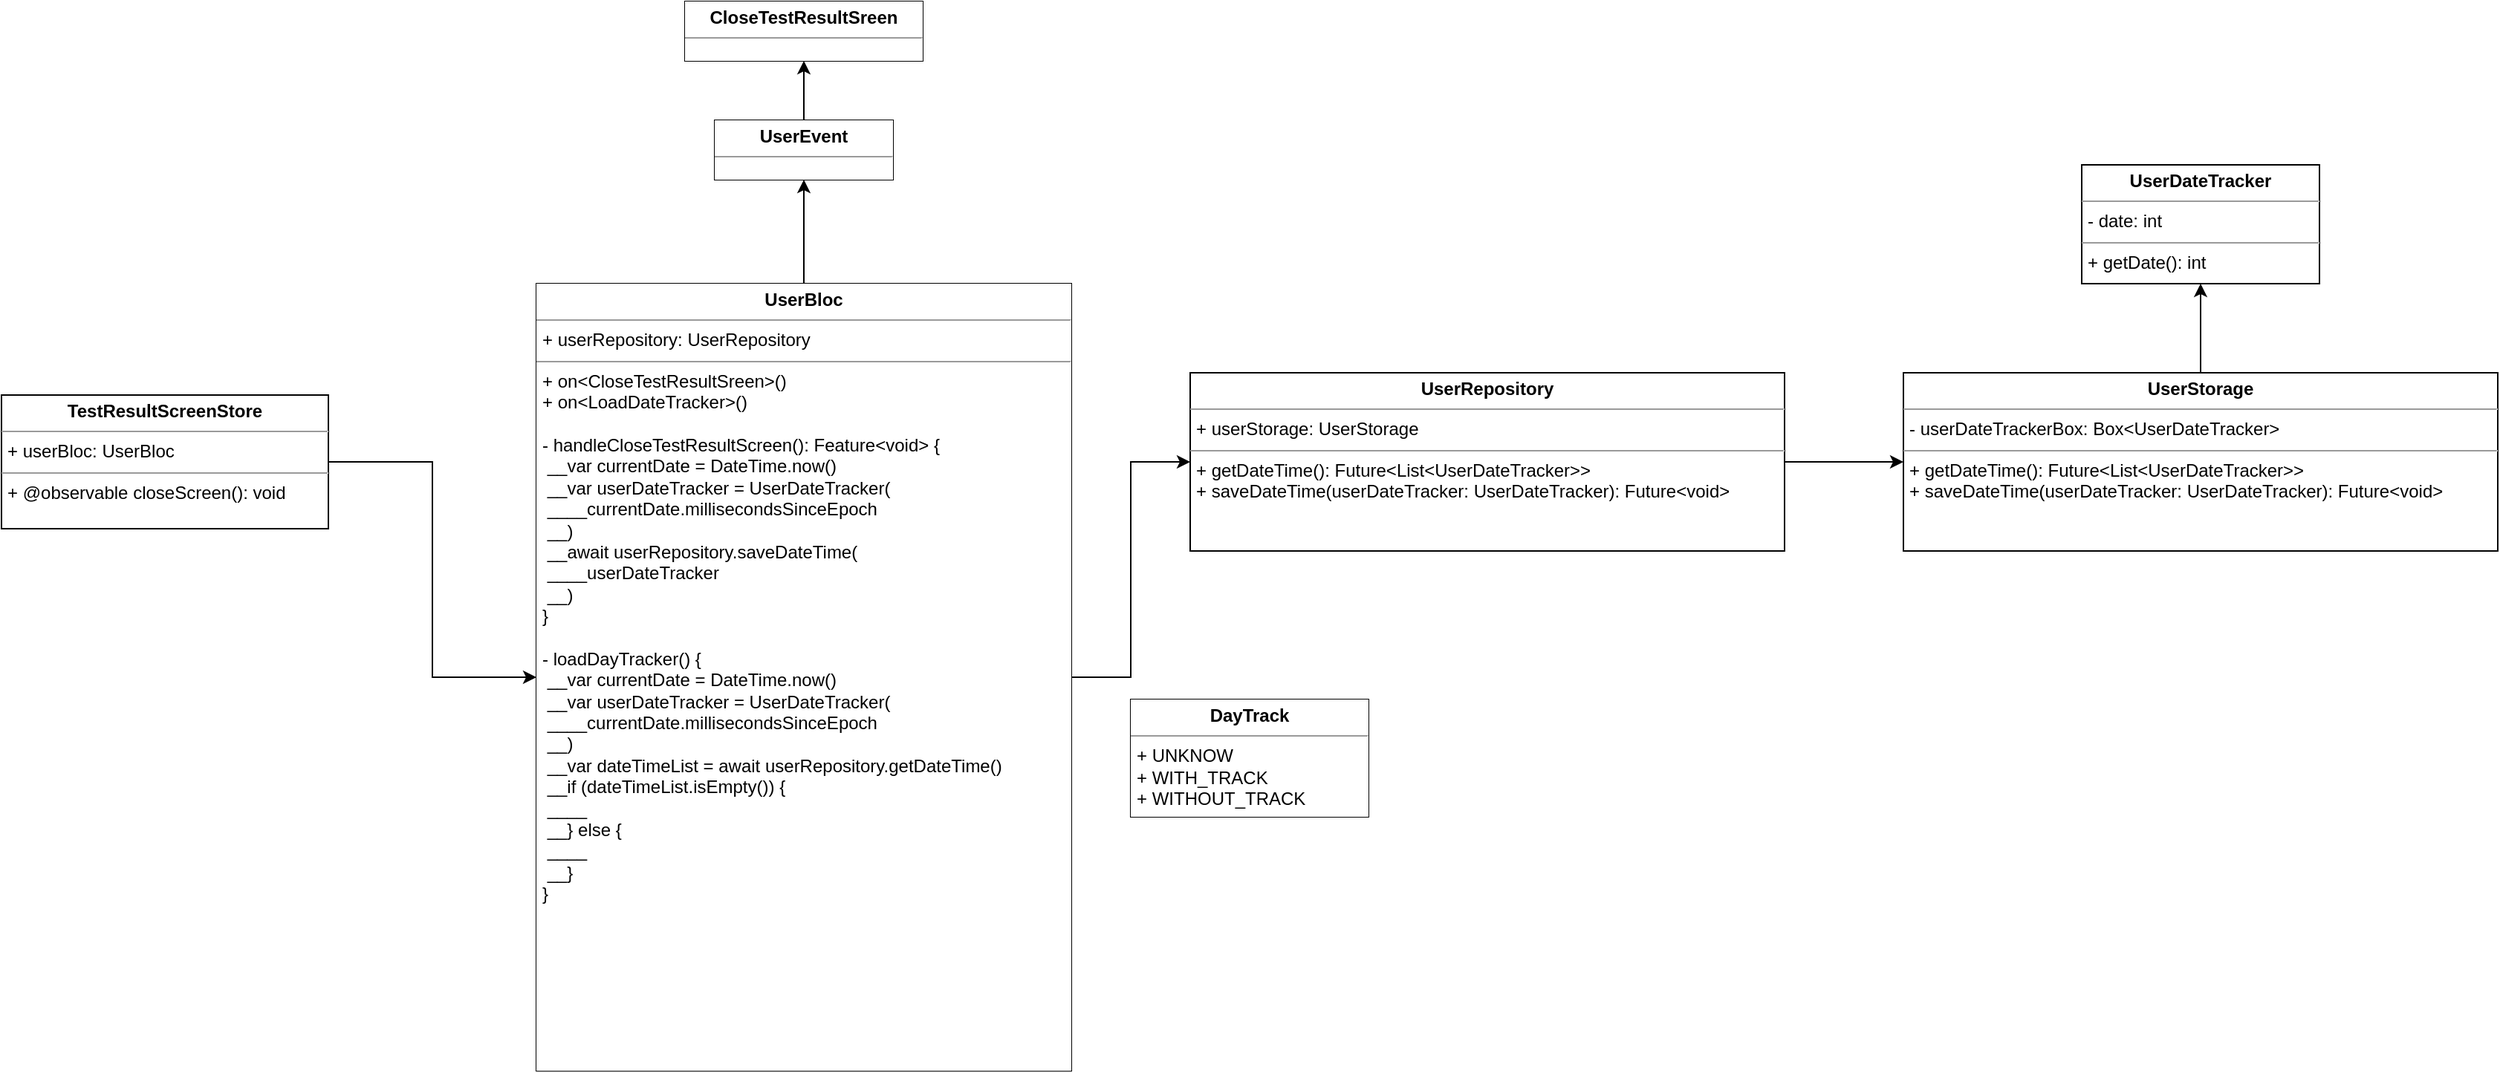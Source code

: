 <mxfile version="15.6.8" type="github">
  <diagram id="9d2RoXK69UnaC7xoSkB3" name="Page-1">
    <mxGraphModel dx="813" dy="1600" grid="1" gridSize="10" guides="1" tooltips="1" connect="1" arrows="1" fold="1" page="1" pageScale="1" pageWidth="827" pageHeight="1169" math="0" shadow="0">
      <root>
        <mxCell id="0" />
        <mxCell id="1" parent="0" />
        <mxCell id="VcvT0qphC9pRDbEFQ06--15" style="edgeStyle=orthogonalEdgeStyle;rounded=0;orthogonalLoop=1;jettySize=auto;html=1;entryX=0.5;entryY=1;entryDx=0;entryDy=0;fontColor=default;strokeColor=default;fillColor=default;labelBackgroundColor=default;" parent="1" source="VcvT0qphC9pRDbEFQ06--1" target="VcvT0qphC9pRDbEFQ06--2" edge="1">
          <mxGeometry relative="1" as="geometry" />
        </mxCell>
        <mxCell id="VcvT0qphC9pRDbEFQ06--20" style="edgeStyle=orthogonalEdgeStyle;rounded=0;orthogonalLoop=1;jettySize=auto;html=1;entryX=0;entryY=0.5;entryDx=0;entryDy=0;fontColor=default;strokeColor=default;fillColor=default;" parent="1" source="VcvT0qphC9pRDbEFQ06--1" target="VcvT0qphC9pRDbEFQ06--6" edge="1">
          <mxGeometry relative="1" as="geometry" />
        </mxCell>
        <mxCell id="VcvT0qphC9pRDbEFQ06--1" value="&lt;p style=&quot;margin: 0px ; margin-top: 4px ; text-align: center&quot;&gt;&lt;b&gt;UserBloc&lt;/b&gt;&lt;/p&gt;&lt;hr size=&quot;1&quot;&gt;&lt;p style=&quot;margin: 0px ; margin-left: 4px&quot;&gt;+ userRepository: UserRepository&lt;/p&gt;&lt;hr size=&quot;1&quot;&gt;&lt;p style=&quot;margin: 0px ; margin-left: 4px&quot;&gt;+ on&amp;lt;CloseTestResultSreen&amp;gt;()&lt;/p&gt;&lt;p style=&quot;margin: 0px ; margin-left: 4px&quot;&gt;+ on&amp;lt;LoadDateTracker&amp;gt;()&lt;/p&gt;&lt;p style=&quot;margin: 0px ; margin-left: 4px&quot;&gt;&lt;br&gt;&lt;/p&gt;&lt;p style=&quot;margin: 0px ; margin-left: 4px&quot;&gt;- handleCloseTestResultScreen(): Feature&amp;lt;void&amp;gt; {&lt;/p&gt;&lt;p style=&quot;margin: 0px ; margin-left: 4px&quot;&gt;&lt;span&gt; &lt;/span&gt;&lt;span&gt; &lt;/span&gt;&lt;span style=&quot;white-space: pre&quot;&gt; __&lt;/span&gt;var currentDate = DateTime.now()&lt;/p&gt;&lt;p style=&quot;margin: 0px ; margin-left: 4px&quot;&gt;&lt;span&gt; &lt;/span&gt;&lt;span&gt; &lt;/span&gt;&lt;span style=&quot;white-space: pre&quot;&gt; __&lt;/span&gt;var userDateTracker = UserDateTracker(&lt;/p&gt;&lt;p style=&quot;margin: 0px ; margin-left: 4px&quot;&gt;&lt;span style=&quot;white-space: pre&quot;&gt; ____&lt;/span&gt;currentDate.millisecondsSinceEpoch&lt;/p&gt;&lt;p style=&quot;margin: 0px ; margin-left: 4px&quot;&gt;&lt;span style=&quot;white-space: pre&quot;&gt; __&lt;/span&gt;)&lt;/p&gt;&lt;p style=&quot;margin: 0px ; margin-left: 4px&quot;&gt;&lt;span&gt; &lt;span&gt; &lt;/span&gt;&lt;/span&gt;&lt;/p&gt;&lt;p style=&quot;margin: 0px ; margin-left: 4px&quot;&gt;&lt;span&gt; &lt;/span&gt;&lt;span&gt; &lt;span&gt; &lt;/span&gt;&lt;span style=&quot;white-space: pre&quot;&gt; __&lt;/span&gt;a&lt;/span&gt;wait userRepository.saveDateTime(&lt;/p&gt;&lt;p style=&quot;margin: 0px ; margin-left: 4px&quot;&gt;&lt;span&gt; &lt;/span&gt;&lt;span&gt; &lt;/span&gt;&lt;span&gt; &lt;/span&gt;&lt;span style=&quot;white-space: pre&quot;&gt; ____&lt;/span&gt;userDateTracker&lt;/p&gt;&lt;p style=&quot;margin: 0px ; margin-left: 4px&quot;&gt;&lt;span&gt; &lt;/span&gt;&lt;span&gt; &lt;/span&gt;&lt;span style=&quot;white-space: pre&quot;&gt; __&lt;/span&gt;)&lt;/p&gt;&lt;p style=&quot;margin: 0px ; margin-left: 4px&quot;&gt;}&lt;/p&gt;&lt;p style=&quot;margin: 0px ; margin-left: 4px&quot;&gt;&lt;br&gt;&lt;/p&gt;&lt;p style=&quot;margin: 0px ; margin-left: 4px&quot;&gt;- loadDayTracker() {&lt;/p&gt;&lt;p style=&quot;margin: 0px ; margin-left: 4px&quot;&gt;&lt;span style=&quot;white-space: pre&quot;&gt; __&lt;/span&gt;var currentDate = DateTime.now()&lt;br&gt;&lt;/p&gt;&lt;p style=&quot;margin: 0px ; margin-left: 4px&quot;&gt;&lt;span style=&quot;white-space: pre&quot;&gt; __&lt;/span&gt;var userDateTracker = UserDateTracker(&lt;/p&gt;&lt;p style=&quot;margin: 0px ; margin-left: 4px&quot;&gt;&lt;span style=&quot;white-space: pre&quot;&gt; ____c&lt;/span&gt;urrentDate.millisecondsSinceEpoch&lt;/p&gt;&lt;p style=&quot;margin: 0px ; margin-left: 4px&quot;&gt;&lt;span style=&quot;white-space: pre&quot;&gt; __&lt;/span&gt;)&lt;br&gt;&lt;/p&gt;&lt;p style=&quot;margin: 0px ; margin-left: 4px&quot;&gt;&lt;span style=&quot;white-space: pre&quot;&gt; __&lt;/span&gt;var dateTimeList = await userRepository.getDateTime()&lt;br&gt;&lt;/p&gt;&lt;p style=&quot;margin: 0px ; margin-left: 4px&quot;&gt;&amp;nbsp;__if (dateTimeList.isEmpty()) {&lt;/p&gt;&lt;p style=&quot;margin: 0px ; margin-left: 4px&quot;&gt;&amp;nbsp;____&lt;/p&gt;&lt;p style=&quot;margin: 0px ; margin-left: 4px&quot;&gt;&amp;nbsp;__} else {&lt;/p&gt;&lt;p style=&quot;margin: 0px ; margin-left: 4px&quot;&gt;&amp;nbsp;____&lt;/p&gt;&lt;p style=&quot;margin: 0px ; margin-left: 4px&quot;&gt;&amp;nbsp;__}&lt;/p&gt;&lt;p style=&quot;margin: 0px ; margin-left: 4px&quot;&gt;}&lt;/p&gt;" style="verticalAlign=top;align=left;overflow=fill;fontSize=12;fontFamily=Helvetica;html=1;fillColor=default;strokeColor=default;fontColor=default;labelBackgroundColor=default;" parent="1" vertex="1">
          <mxGeometry x="400" y="160" width="360" height="530" as="geometry" />
        </mxCell>
        <mxCell id="VcvT0qphC9pRDbEFQ06--16" style="edgeStyle=orthogonalEdgeStyle;rounded=0;orthogonalLoop=1;jettySize=auto;html=1;entryX=0.5;entryY=1;entryDx=0;entryDy=0;fontColor=default;strokeColor=default;fillColor=default;labelBackgroundColor=default;" parent="1" source="VcvT0qphC9pRDbEFQ06--2" target="VcvT0qphC9pRDbEFQ06--8" edge="1">
          <mxGeometry relative="1" as="geometry" />
        </mxCell>
        <mxCell id="VcvT0qphC9pRDbEFQ06--2" value="&lt;p style=&quot;margin: 0px ; margin-top: 4px ; text-align: center&quot;&gt;&lt;b&gt;UserEvent&lt;/b&gt;&lt;/p&gt;&lt;hr size=&quot;1&quot;&gt;&lt;p style=&quot;margin: 0px ; margin-left: 4px&quot;&gt;&lt;br&gt;&lt;/p&gt;" style="verticalAlign=top;align=left;overflow=fill;fontSize=12;fontFamily=Helvetica;html=1;fillColor=default;strokeColor=default;fontColor=default;labelBackgroundColor=default;" parent="1" vertex="1">
          <mxGeometry x="520" y="50" width="120" height="40" as="geometry" />
        </mxCell>
        <mxCell id="VcvT0qphC9pRDbEFQ06--23" style="edgeStyle=orthogonalEdgeStyle;rounded=0;orthogonalLoop=1;jettySize=auto;html=1;entryX=0;entryY=0.5;entryDx=0;entryDy=0;fontColor=default;strokeColor=default;fillColor=default;" parent="1" source="VcvT0qphC9pRDbEFQ06--4" target="VcvT0qphC9pRDbEFQ06--1" edge="1">
          <mxGeometry relative="1" as="geometry" />
        </mxCell>
        <mxCell id="VcvT0qphC9pRDbEFQ06--4" value="&lt;p style=&quot;margin: 0px ; margin-top: 4px ; text-align: center&quot;&gt;&lt;b&gt;TestResultScreenStore&lt;/b&gt;&lt;/p&gt;&lt;hr size=&quot;1&quot;&gt;&lt;p style=&quot;margin: 0px ; margin-left: 4px&quot;&gt;+ userBloc: UserBloc&lt;/p&gt;&lt;hr size=&quot;1&quot;&gt;&lt;p style=&quot;margin: 0px ; margin-left: 4px&quot;&gt;+ @observable closeScreen(): void&lt;/p&gt;" style="verticalAlign=top;align=left;overflow=fill;fontSize=12;fontFamily=Helvetica;html=1;fontColor=default;strokeColor=default;fillColor=default;" parent="1" vertex="1">
          <mxGeometry x="40" y="235" width="220" height="90" as="geometry" />
        </mxCell>
        <mxCell id="VcvT0qphC9pRDbEFQ06--22" style="edgeStyle=orthogonalEdgeStyle;rounded=0;orthogonalLoop=1;jettySize=auto;html=1;entryX=0.5;entryY=1;entryDx=0;entryDy=0;fontColor=default;strokeColor=default;fillColor=default;" parent="1" source="VcvT0qphC9pRDbEFQ06--5" target="VcvT0qphC9pRDbEFQ06--7" edge="1">
          <mxGeometry relative="1" as="geometry" />
        </mxCell>
        <mxCell id="VcvT0qphC9pRDbEFQ06--5" value="&lt;p style=&quot;margin: 0px ; margin-top: 4px ; text-align: center&quot;&gt;&lt;b&gt;UserStorage&lt;/b&gt;&lt;/p&gt;&lt;hr size=&quot;1&quot;&gt;&lt;p style=&quot;margin: 0px ; margin-left: 4px&quot;&gt;- userDateTrackerBox: Box&amp;lt;UserDateTracker&amp;gt;&lt;/p&gt;&lt;hr size=&quot;1&quot;&gt;&lt;p style=&quot;margin: 0px ; margin-left: 4px&quot;&gt;+ getDateTime(): Future&amp;lt;List&amp;lt;UserDateTracker&amp;gt;&amp;gt;&lt;/p&gt;&lt;p style=&quot;margin: 0px ; margin-left: 4px&quot;&gt;+ saveDateTime(userDateTracker: UserDateTracker): Future&amp;lt;void&amp;gt;&lt;/p&gt;" style="verticalAlign=top;align=left;overflow=fill;fontSize=12;fontFamily=Helvetica;html=1;fontColor=default;strokeColor=default;fillColor=default;" parent="1" vertex="1">
          <mxGeometry x="1320" y="220" width="400" height="120" as="geometry" />
        </mxCell>
        <mxCell id="VcvT0qphC9pRDbEFQ06--21" style="edgeStyle=orthogonalEdgeStyle;rounded=0;orthogonalLoop=1;jettySize=auto;html=1;entryX=0;entryY=0.5;entryDx=0;entryDy=0;fontColor=default;strokeColor=default;fillColor=default;" parent="1" source="VcvT0qphC9pRDbEFQ06--6" target="VcvT0qphC9pRDbEFQ06--5" edge="1">
          <mxGeometry relative="1" as="geometry" />
        </mxCell>
        <mxCell id="VcvT0qphC9pRDbEFQ06--6" value="&lt;p style=&quot;margin: 0px ; margin-top: 4px ; text-align: center&quot;&gt;&lt;b&gt;UserRepository&lt;/b&gt;&lt;/p&gt;&lt;hr size=&quot;1&quot;&gt;&lt;p style=&quot;margin: 0px ; margin-left: 4px&quot;&gt;+ userStorage: UserStorage&lt;/p&gt;&lt;hr size=&quot;1&quot;&gt;&lt;p style=&quot;margin: 0px ; margin-left: 4px&quot;&gt;+ getDateTime(): Future&amp;lt;List&amp;lt;UserDateTracker&amp;gt;&amp;gt;&lt;/p&gt;&lt;p style=&quot;margin: 0px ; margin-left: 4px&quot;&gt;+ saveDateTime(userDateTracker: UserDateTracker): Future&amp;lt;void&amp;gt;&lt;/p&gt;" style="verticalAlign=top;align=left;overflow=fill;fontSize=12;fontFamily=Helvetica;html=1;fontColor=default;strokeColor=default;fillColor=default;" parent="1" vertex="1">
          <mxGeometry x="840" y="220" width="400" height="120" as="geometry" />
        </mxCell>
        <mxCell id="VcvT0qphC9pRDbEFQ06--7" value="&lt;p style=&quot;margin: 0px ; margin-top: 4px ; text-align: center&quot;&gt;&lt;b&gt;UserDateTracker&lt;/b&gt;&lt;/p&gt;&lt;hr size=&quot;1&quot;&gt;&lt;p style=&quot;margin: 0px ; margin-left: 4px&quot;&gt;&lt;span&gt;- date: int&lt;/span&gt;&lt;br&gt;&lt;/p&gt;&lt;hr size=&quot;1&quot;&gt;&lt;p style=&quot;margin: 0px ; margin-left: 4px&quot;&gt;+ getDate(): int&lt;/p&gt;" style="verticalAlign=top;align=left;overflow=fill;fontSize=12;fontFamily=Helvetica;html=1;fontColor=default;strokeColor=default;fillColor=default;" parent="1" vertex="1">
          <mxGeometry x="1440" y="80" width="160" height="80" as="geometry" />
        </mxCell>
        <mxCell id="VcvT0qphC9pRDbEFQ06--8" value="&lt;p style=&quot;margin: 0px ; margin-top: 4px ; text-align: center&quot;&gt;&lt;b&gt;CloseTestResultSreen&lt;/b&gt;&lt;br&gt;&lt;/p&gt;&lt;hr size=&quot;1&quot;&gt;&lt;p style=&quot;margin: 0px ; margin-left: 4px&quot;&gt;&lt;br&gt;&lt;/p&gt;" style="verticalAlign=top;align=left;overflow=fill;fontSize=12;fontFamily=Helvetica;html=1;fillColor=default;strokeColor=default;fontColor=default;labelBackgroundColor=default;" parent="1" vertex="1">
          <mxGeometry x="500" y="-30" width="160" height="40" as="geometry" />
        </mxCell>
        <mxCell id="VcvT0qphC9pRDbEFQ06--24" value="&lt;p style=&quot;margin: 0px ; margin-top: 4px ; text-align: center&quot;&gt;&lt;b&gt;DayTrack&lt;/b&gt;&lt;/p&gt;&lt;hr size=&quot;1&quot;&gt;&lt;p style=&quot;margin: 0px ; margin-left: 4px&quot;&gt;+ UNKNOW&lt;br&gt;+ WITH_TRACK&lt;/p&gt;&lt;p style=&quot;margin: 0px ; margin-left: 4px&quot;&gt;+ WITHOUT_TRACK&lt;/p&gt;" style="verticalAlign=top;align=left;overflow=fill;fontSize=12;fontFamily=Helvetica;html=1;labelBackgroundColor=default;fontColor=default;strokeColor=default;fillColor=default;" parent="1" vertex="1">
          <mxGeometry x="800" y="440" width="160" height="79" as="geometry" />
        </mxCell>
      </root>
    </mxGraphModel>
  </diagram>
</mxfile>
